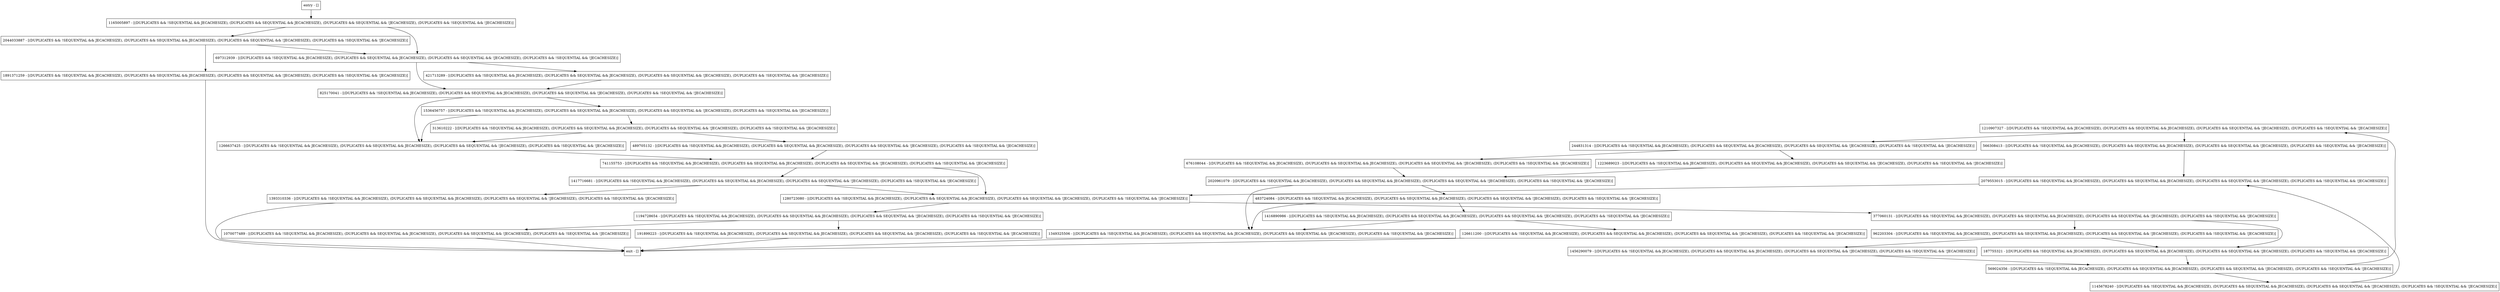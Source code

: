 digraph findEntry {
node [shape=record];
1393310336 [label="1393310336 - [(DUPLICATES && !SEQUENTIAL && JECACHESIZE), (DUPLICATES && SEQUENTIAL && JECACHESIZE), (DUPLICATES && SEQUENTIAL && !JECACHESIZE), (DUPLICATES && !SEQUENTIAL && !JECACHESIZE)]"];
126611200 [label="126611200 - [(DUPLICATES && !SEQUENTIAL && JECACHESIZE), (DUPLICATES && SEQUENTIAL && JECACHESIZE), (DUPLICATES && SEQUENTIAL && !JECACHESIZE), (DUPLICATES && !SEQUENTIAL && !JECACHESIZE)]"];
697312939 [label="697312939 - [(DUPLICATES && !SEQUENTIAL && JECACHESIZE), (DUPLICATES && SEQUENTIAL && JECACHESIZE), (DUPLICATES && SEQUENTIAL && !JECACHESIZE), (DUPLICATES && !SEQUENTIAL && !JECACHESIZE)]"];
1280723080 [label="1280723080 - [(DUPLICATES && !SEQUENTIAL && JECACHESIZE), (DUPLICATES && SEQUENTIAL && JECACHESIZE), (DUPLICATES && SEQUENTIAL && !JECACHESIZE), (DUPLICATES && !SEQUENTIAL && !JECACHESIZE)]"];
2079553015 [label="2079553015 - [(DUPLICATES && !SEQUENTIAL && JECACHESIZE), (DUPLICATES && SEQUENTIAL && JECACHESIZE), (DUPLICATES && SEQUENTIAL && !JECACHESIZE), (DUPLICATES && !SEQUENTIAL && !JECACHESIZE)]"];
825170041 [label="825170041 - [(DUPLICATES && !SEQUENTIAL && JECACHESIZE), (DUPLICATES && SEQUENTIAL && JECACHESIZE), (DUPLICATES && SEQUENTIAL && !JECACHESIZE), (DUPLICATES && !SEQUENTIAL && !JECACHESIZE)]"];
1891371259 [label="1891371259 - [(DUPLICATES && !SEQUENTIAL && JECACHESIZE), (DUPLICATES && SEQUENTIAL && JECACHESIZE), (DUPLICATES && SEQUENTIAL && !JECACHESIZE), (DUPLICATES && !SEQUENTIAL && !JECACHESIZE)]"];
377060131 [label="377060131 - [(DUPLICATES && !SEQUENTIAL && JECACHESIZE), (DUPLICATES && SEQUENTIAL && JECACHESIZE), (DUPLICATES && SEQUENTIAL && !JECACHESIZE), (DUPLICATES && !SEQUENTIAL && !JECACHESIZE)]"];
489705132 [label="489705132 - [(DUPLICATES && !SEQUENTIAL && JECACHESIZE), (DUPLICATES && SEQUENTIAL && JECACHESIZE), (DUPLICATES && SEQUENTIAL && !JECACHESIZE), (DUPLICATES && !SEQUENTIAL && !JECACHESIZE)]"];
1210907327 [label="1210907327 - [(DUPLICATES && !SEQUENTIAL && JECACHESIZE), (DUPLICATES && SEQUENTIAL && JECACHESIZE), (DUPLICATES && SEQUENTIAL && !JECACHESIZE), (DUPLICATES && !SEQUENTIAL && !JECACHESIZE)]"];
1536456757 [label="1536456757 - [(DUPLICATES && !SEQUENTIAL && JECACHESIZE), (DUPLICATES && SEQUENTIAL && JECACHESIZE), (DUPLICATES && SEQUENTIAL && !JECACHESIZE), (DUPLICATES && !SEQUENTIAL && !JECACHESIZE)]"];
1145678240 [label="1145678240 - [(DUPLICATES && !SEQUENTIAL && JECACHESIZE), (DUPLICATES && SEQUENTIAL && JECACHESIZE), (DUPLICATES && SEQUENTIAL && !JECACHESIZE), (DUPLICATES && !SEQUENTIAL && !JECACHESIZE)]"];
676108044 [label="676108044 - [(DUPLICATES && !SEQUENTIAL && JECACHESIZE), (DUPLICATES && SEQUENTIAL && JECACHESIZE), (DUPLICATES && SEQUENTIAL && !JECACHESIZE), (DUPLICATES && !SEQUENTIAL && !JECACHESIZE)]"];
962203304 [label="962203304 - [(DUPLICATES && !SEQUENTIAL && JECACHESIZE), (DUPLICATES && SEQUENTIAL && JECACHESIZE), (DUPLICATES && SEQUENTIAL && !JECACHESIZE), (DUPLICATES && !SEQUENTIAL && !JECACHESIZE)]"];
1165005897 [label="1165005897 - [(DUPLICATES && !SEQUENTIAL && JECACHESIZE), (DUPLICATES && SEQUENTIAL && JECACHESIZE), (DUPLICATES && SEQUENTIAL && !JECACHESIZE), (DUPLICATES && !SEQUENTIAL && !JECACHESIZE)]"];
2044033887 [label="2044033887 - [(DUPLICATES && !SEQUENTIAL && JECACHESIZE), (DUPLICATES && SEQUENTIAL && JECACHESIZE), (DUPLICATES && SEQUENTIAL && !JECACHESIZE), (DUPLICATES && !SEQUENTIAL && !JECACHESIZE)]"];
313610222 [label="313610222 - [(DUPLICATES && !SEQUENTIAL && JECACHESIZE), (DUPLICATES && SEQUENTIAL && JECACHESIZE), (DUPLICATES && SEQUENTIAL && !JECACHESIZE), (DUPLICATES && !SEQUENTIAL && !JECACHESIZE)]"];
187755321 [label="187755321 - [(DUPLICATES && !SEQUENTIAL && JECACHESIZE), (DUPLICATES && SEQUENTIAL && JECACHESIZE), (DUPLICATES && SEQUENTIAL && !JECACHESIZE), (DUPLICATES && !SEQUENTIAL && !JECACHESIZE)]"];
1456290079 [label="1456290079 - [(DUPLICATES && !SEQUENTIAL && JECACHESIZE), (DUPLICATES && SEQUENTIAL && JECACHESIZE), (DUPLICATES && SEQUENTIAL && !JECACHESIZE), (DUPLICATES && !SEQUENTIAL && !JECACHESIZE)]"];
244831314 [label="244831314 - [(DUPLICATES && !SEQUENTIAL && JECACHESIZE), (DUPLICATES && SEQUENTIAL && JECACHESIZE), (DUPLICATES && SEQUENTIAL && !JECACHESIZE), (DUPLICATES && !SEQUENTIAL && !JECACHESIZE)]"];
1070077489 [label="1070077489 - [(DUPLICATES && !SEQUENTIAL && JECACHESIZE), (DUPLICATES && SEQUENTIAL && JECACHESIZE), (DUPLICATES && SEQUENTIAL && !JECACHESIZE), (DUPLICATES && !SEQUENTIAL && !JECACHESIZE)]"];
1223689023 [label="1223689023 - [(DUPLICATES && !SEQUENTIAL && JECACHESIZE), (DUPLICATES && SEQUENTIAL && JECACHESIZE), (DUPLICATES && SEQUENTIAL && !JECACHESIZE), (DUPLICATES && !SEQUENTIAL && !JECACHESIZE)]"];
566308413 [label="566308413 - [(DUPLICATES && !SEQUENTIAL && JECACHESIZE), (DUPLICATES && SEQUENTIAL && JECACHESIZE), (DUPLICATES && SEQUENTIAL && !JECACHESIZE), (DUPLICATES && !SEQUENTIAL && !JECACHESIZE)]"];
entry [label="entry - []"];
exit [label="exit - []"];
1266637425 [label="1266637425 - [(DUPLICATES && !SEQUENTIAL && JECACHESIZE), (DUPLICATES && SEQUENTIAL && JECACHESIZE), (DUPLICATES && SEQUENTIAL && !JECACHESIZE), (DUPLICATES && !SEQUENTIAL && !JECACHESIZE)]"];
569024356 [label="569024356 - [(DUPLICATES && !SEQUENTIAL && JECACHESIZE), (DUPLICATES && SEQUENTIAL && JECACHESIZE), (DUPLICATES && SEQUENTIAL && !JECACHESIZE), (DUPLICATES && !SEQUENTIAL && !JECACHESIZE)]"];
1417716681 [label="1417716681 - [(DUPLICATES && !SEQUENTIAL && JECACHESIZE), (DUPLICATES && SEQUENTIAL && JECACHESIZE), (DUPLICATES && SEQUENTIAL && !JECACHESIZE), (DUPLICATES && !SEQUENTIAL && !JECACHESIZE)]"];
1194728654 [label="1194728654 - [(DUPLICATES && !SEQUENTIAL && JECACHESIZE), (DUPLICATES && SEQUENTIAL && JECACHESIZE), (DUPLICATES && SEQUENTIAL && !JECACHESIZE), (DUPLICATES && !SEQUENTIAL && !JECACHESIZE)]"];
1416890986 [label="1416890986 - [(DUPLICATES && !SEQUENTIAL && JECACHESIZE), (DUPLICATES && SEQUENTIAL && JECACHESIZE), (DUPLICATES && SEQUENTIAL && !JECACHESIZE), (DUPLICATES && !SEQUENTIAL && !JECACHESIZE)]"];
421713289 [label="421713289 - [(DUPLICATES && !SEQUENTIAL && JECACHESIZE), (DUPLICATES && SEQUENTIAL && JECACHESIZE), (DUPLICATES && SEQUENTIAL && !JECACHESIZE), (DUPLICATES && !SEQUENTIAL && !JECACHESIZE)]"];
741155753 [label="741155753 - [(DUPLICATES && !SEQUENTIAL && JECACHESIZE), (DUPLICATES && SEQUENTIAL && JECACHESIZE), (DUPLICATES && SEQUENTIAL && !JECACHESIZE), (DUPLICATES && !SEQUENTIAL && !JECACHESIZE)]"];
483724084 [label="483724084 - [(DUPLICATES && !SEQUENTIAL && JECACHESIZE), (DUPLICATES && SEQUENTIAL && JECACHESIZE), (DUPLICATES && SEQUENTIAL && !JECACHESIZE), (DUPLICATES && !SEQUENTIAL && !JECACHESIZE)]"];
2020961079 [label="2020961079 - [(DUPLICATES && !SEQUENTIAL && JECACHESIZE), (DUPLICATES && SEQUENTIAL && JECACHESIZE), (DUPLICATES && SEQUENTIAL && !JECACHESIZE), (DUPLICATES && !SEQUENTIAL && !JECACHESIZE)]"];
1349325506 [label="1349325506 - [(DUPLICATES && !SEQUENTIAL && JECACHESIZE), (DUPLICATES && SEQUENTIAL && JECACHESIZE), (DUPLICATES && SEQUENTIAL && !JECACHESIZE), (DUPLICATES && !SEQUENTIAL && !JECACHESIZE)]"];
191899223 [label="191899223 - [(DUPLICATES && !SEQUENTIAL && JECACHESIZE), (DUPLICATES && SEQUENTIAL && JECACHESIZE), (DUPLICATES && SEQUENTIAL && !JECACHESIZE), (DUPLICATES && !SEQUENTIAL && !JECACHESIZE)]"];
entry;
exit;
1393310336 -> exit;
126611200 -> exit;
697312939 -> 825170041;
697312939 -> 421713289;
1280723080 -> 1194728654;
1280723080 -> 377060131;
2079553015 -> 1280723080;
825170041 -> 1266637425;
825170041 -> 1536456757;
1891371259 -> exit;
377060131 -> 962203304;
377060131 -> 187755321;
489705132 -> 741155753;
1210907327 -> 566308413;
1210907327 -> 244831314;
1536456757 -> 1266637425;
1536456757 -> 313610222;
1145678240 -> 2079553015;
676108044 -> 2020961079;
962203304 -> 187755321;
962203304 -> 1456290079;
1165005897 -> 697312939;
1165005897 -> 2044033887;
2044033887 -> 697312939;
2044033887 -> 1891371259;
313610222 -> 1266637425;
313610222 -> 489705132;
187755321 -> 569024356;
1456290079 -> 569024356;
244831314 -> 676108044;
244831314 -> 1223689023;
1070077489 -> exit;
1223689023 -> 2020961079;
566308413 -> 2079553015;
entry -> 1165005897;
1266637425 -> 741155753;
569024356 -> 1210907327;
569024356 -> 1145678240;
1417716681 -> 1393310336;
1417716681 -> 1280723080;
1194728654 -> 1070077489;
1194728654 -> 191899223;
1416890986 -> 126611200;
1416890986 -> 1349325506;
421713289 -> 825170041;
741155753 -> 1280723080;
741155753 -> 1417716681;
483724084 -> 1416890986;
483724084 -> 1349325506;
2020961079 -> 483724084;
2020961079 -> 1349325506;
1349325506 -> exit;
191899223 -> exit;
}
